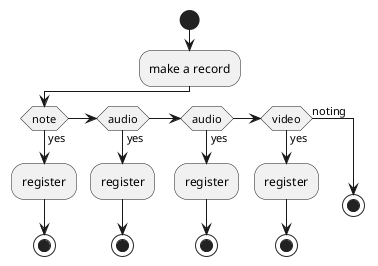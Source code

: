 @startuml meusys
start
:make a record;
if (note) then (yes)
  :register;
  stop
elseif (audio) then (yes)
  :register;
  stop
elseif (audio) then (yes)
  :register;
  stop
elseif (video) then (yes)
  :register;
  stop
else (noting)
  stop
endif
@enduml